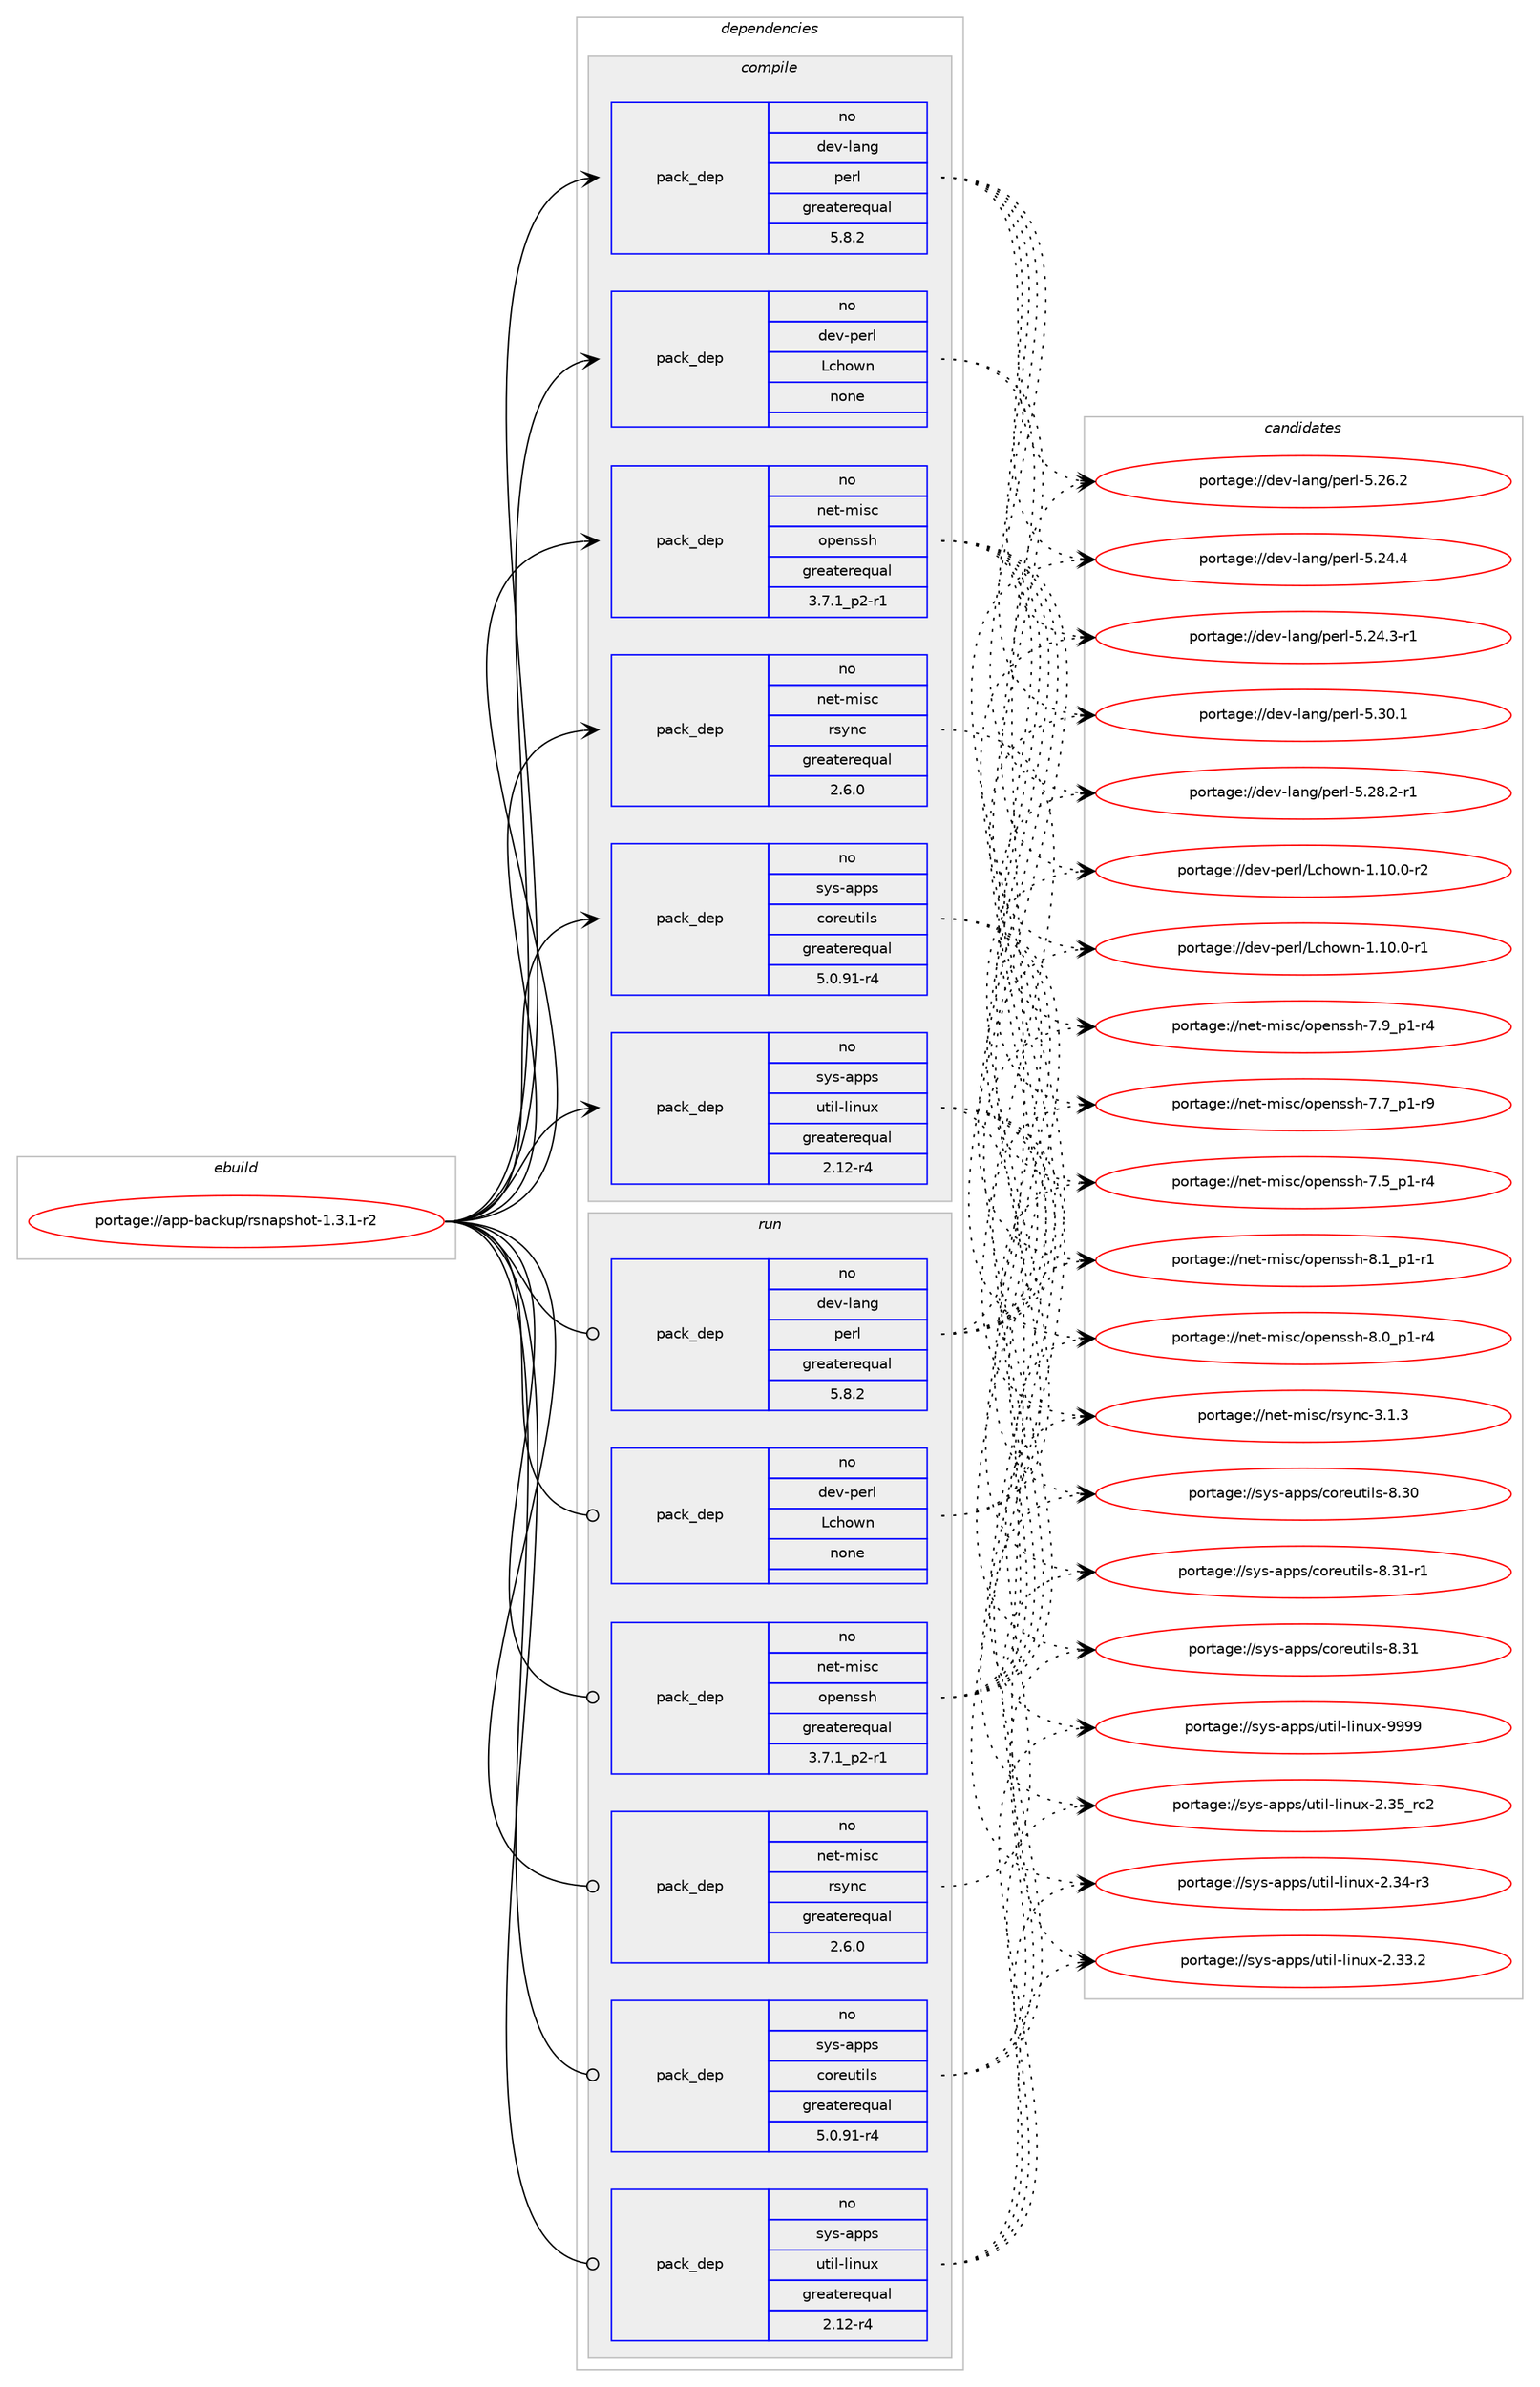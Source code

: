 digraph prolog {

# *************
# Graph options
# *************

newrank=true;
concentrate=true;
compound=true;
graph [rankdir=LR,fontname=Helvetica,fontsize=10,ranksep=1.5];#, ranksep=2.5, nodesep=0.2];
edge  [arrowhead=vee];
node  [fontname=Helvetica,fontsize=10];

# **********
# The ebuild
# **********

subgraph cluster_leftcol {
color=gray;
label=<<i>ebuild</i>>;
id [label="portage://app-backup/rsnapshot-1.3.1-r2", color=red, width=4, href="../app-backup/rsnapshot-1.3.1-r2.svg"];
}

# ****************
# The dependencies
# ****************

subgraph cluster_midcol {
color=gray;
label=<<i>dependencies</i>>;
subgraph cluster_compile {
fillcolor="#eeeeee";
style=filled;
label=<<i>compile</i>>;
subgraph pack484735 {
dependency645328 [label=<<TABLE BORDER="0" CELLBORDER="1" CELLSPACING="0" CELLPADDING="4" WIDTH="220"><TR><TD ROWSPAN="6" CELLPADDING="30">pack_dep</TD></TR><TR><TD WIDTH="110">no</TD></TR><TR><TD>dev-lang</TD></TR><TR><TD>perl</TD></TR><TR><TD>greaterequal</TD></TR><TR><TD>5.8.2</TD></TR></TABLE>>, shape=none, color=blue];
}
id:e -> dependency645328:w [weight=20,style="solid",arrowhead="vee"];
subgraph pack484736 {
dependency645329 [label=<<TABLE BORDER="0" CELLBORDER="1" CELLSPACING="0" CELLPADDING="4" WIDTH="220"><TR><TD ROWSPAN="6" CELLPADDING="30">pack_dep</TD></TR><TR><TD WIDTH="110">no</TD></TR><TR><TD>dev-perl</TD></TR><TR><TD>Lchown</TD></TR><TR><TD>none</TD></TR><TR><TD></TD></TR></TABLE>>, shape=none, color=blue];
}
id:e -> dependency645329:w [weight=20,style="solid",arrowhead="vee"];
subgraph pack484737 {
dependency645330 [label=<<TABLE BORDER="0" CELLBORDER="1" CELLSPACING="0" CELLPADDING="4" WIDTH="220"><TR><TD ROWSPAN="6" CELLPADDING="30">pack_dep</TD></TR><TR><TD WIDTH="110">no</TD></TR><TR><TD>net-misc</TD></TR><TR><TD>openssh</TD></TR><TR><TD>greaterequal</TD></TR><TR><TD>3.7.1_p2-r1</TD></TR></TABLE>>, shape=none, color=blue];
}
id:e -> dependency645330:w [weight=20,style="solid",arrowhead="vee"];
subgraph pack484738 {
dependency645331 [label=<<TABLE BORDER="0" CELLBORDER="1" CELLSPACING="0" CELLPADDING="4" WIDTH="220"><TR><TD ROWSPAN="6" CELLPADDING="30">pack_dep</TD></TR><TR><TD WIDTH="110">no</TD></TR><TR><TD>net-misc</TD></TR><TR><TD>rsync</TD></TR><TR><TD>greaterequal</TD></TR><TR><TD>2.6.0</TD></TR></TABLE>>, shape=none, color=blue];
}
id:e -> dependency645331:w [weight=20,style="solid",arrowhead="vee"];
subgraph pack484739 {
dependency645332 [label=<<TABLE BORDER="0" CELLBORDER="1" CELLSPACING="0" CELLPADDING="4" WIDTH="220"><TR><TD ROWSPAN="6" CELLPADDING="30">pack_dep</TD></TR><TR><TD WIDTH="110">no</TD></TR><TR><TD>sys-apps</TD></TR><TR><TD>coreutils</TD></TR><TR><TD>greaterequal</TD></TR><TR><TD>5.0.91-r4</TD></TR></TABLE>>, shape=none, color=blue];
}
id:e -> dependency645332:w [weight=20,style="solid",arrowhead="vee"];
subgraph pack484740 {
dependency645333 [label=<<TABLE BORDER="0" CELLBORDER="1" CELLSPACING="0" CELLPADDING="4" WIDTH="220"><TR><TD ROWSPAN="6" CELLPADDING="30">pack_dep</TD></TR><TR><TD WIDTH="110">no</TD></TR><TR><TD>sys-apps</TD></TR><TR><TD>util-linux</TD></TR><TR><TD>greaterequal</TD></TR><TR><TD>2.12-r4</TD></TR></TABLE>>, shape=none, color=blue];
}
id:e -> dependency645333:w [weight=20,style="solid",arrowhead="vee"];
}
subgraph cluster_compileandrun {
fillcolor="#eeeeee";
style=filled;
label=<<i>compile and run</i>>;
}
subgraph cluster_run {
fillcolor="#eeeeee";
style=filled;
label=<<i>run</i>>;
subgraph pack484741 {
dependency645334 [label=<<TABLE BORDER="0" CELLBORDER="1" CELLSPACING="0" CELLPADDING="4" WIDTH="220"><TR><TD ROWSPAN="6" CELLPADDING="30">pack_dep</TD></TR><TR><TD WIDTH="110">no</TD></TR><TR><TD>dev-lang</TD></TR><TR><TD>perl</TD></TR><TR><TD>greaterequal</TD></TR><TR><TD>5.8.2</TD></TR></TABLE>>, shape=none, color=blue];
}
id:e -> dependency645334:w [weight=20,style="solid",arrowhead="odot"];
subgraph pack484742 {
dependency645335 [label=<<TABLE BORDER="0" CELLBORDER="1" CELLSPACING="0" CELLPADDING="4" WIDTH="220"><TR><TD ROWSPAN="6" CELLPADDING="30">pack_dep</TD></TR><TR><TD WIDTH="110">no</TD></TR><TR><TD>dev-perl</TD></TR><TR><TD>Lchown</TD></TR><TR><TD>none</TD></TR><TR><TD></TD></TR></TABLE>>, shape=none, color=blue];
}
id:e -> dependency645335:w [weight=20,style="solid",arrowhead="odot"];
subgraph pack484743 {
dependency645336 [label=<<TABLE BORDER="0" CELLBORDER="1" CELLSPACING="0" CELLPADDING="4" WIDTH="220"><TR><TD ROWSPAN="6" CELLPADDING="30">pack_dep</TD></TR><TR><TD WIDTH="110">no</TD></TR><TR><TD>net-misc</TD></TR><TR><TD>openssh</TD></TR><TR><TD>greaterequal</TD></TR><TR><TD>3.7.1_p2-r1</TD></TR></TABLE>>, shape=none, color=blue];
}
id:e -> dependency645336:w [weight=20,style="solid",arrowhead="odot"];
subgraph pack484744 {
dependency645337 [label=<<TABLE BORDER="0" CELLBORDER="1" CELLSPACING="0" CELLPADDING="4" WIDTH="220"><TR><TD ROWSPAN="6" CELLPADDING="30">pack_dep</TD></TR><TR><TD WIDTH="110">no</TD></TR><TR><TD>net-misc</TD></TR><TR><TD>rsync</TD></TR><TR><TD>greaterequal</TD></TR><TR><TD>2.6.0</TD></TR></TABLE>>, shape=none, color=blue];
}
id:e -> dependency645337:w [weight=20,style="solid",arrowhead="odot"];
subgraph pack484745 {
dependency645338 [label=<<TABLE BORDER="0" CELLBORDER="1" CELLSPACING="0" CELLPADDING="4" WIDTH="220"><TR><TD ROWSPAN="6" CELLPADDING="30">pack_dep</TD></TR><TR><TD WIDTH="110">no</TD></TR><TR><TD>sys-apps</TD></TR><TR><TD>coreutils</TD></TR><TR><TD>greaterequal</TD></TR><TR><TD>5.0.91-r4</TD></TR></TABLE>>, shape=none, color=blue];
}
id:e -> dependency645338:w [weight=20,style="solid",arrowhead="odot"];
subgraph pack484746 {
dependency645339 [label=<<TABLE BORDER="0" CELLBORDER="1" CELLSPACING="0" CELLPADDING="4" WIDTH="220"><TR><TD ROWSPAN="6" CELLPADDING="30">pack_dep</TD></TR><TR><TD WIDTH="110">no</TD></TR><TR><TD>sys-apps</TD></TR><TR><TD>util-linux</TD></TR><TR><TD>greaterequal</TD></TR><TR><TD>2.12-r4</TD></TR></TABLE>>, shape=none, color=blue];
}
id:e -> dependency645339:w [weight=20,style="solid",arrowhead="odot"];
}
}

# **************
# The candidates
# **************

subgraph cluster_choices {
rank=same;
color=gray;
label=<<i>candidates</i>>;

subgraph choice484735 {
color=black;
nodesep=1;
choice10010111845108971101034711210111410845534651484649 [label="portage://dev-lang/perl-5.30.1", color=red, width=4,href="../dev-lang/perl-5.30.1.svg"];
choice100101118451089711010347112101114108455346505646504511449 [label="portage://dev-lang/perl-5.28.2-r1", color=red, width=4,href="../dev-lang/perl-5.28.2-r1.svg"];
choice10010111845108971101034711210111410845534650544650 [label="portage://dev-lang/perl-5.26.2", color=red, width=4,href="../dev-lang/perl-5.26.2.svg"];
choice10010111845108971101034711210111410845534650524652 [label="portage://dev-lang/perl-5.24.4", color=red, width=4,href="../dev-lang/perl-5.24.4.svg"];
choice100101118451089711010347112101114108455346505246514511449 [label="portage://dev-lang/perl-5.24.3-r1", color=red, width=4,href="../dev-lang/perl-5.24.3-r1.svg"];
dependency645328:e -> choice10010111845108971101034711210111410845534651484649:w [style=dotted,weight="100"];
dependency645328:e -> choice100101118451089711010347112101114108455346505646504511449:w [style=dotted,weight="100"];
dependency645328:e -> choice10010111845108971101034711210111410845534650544650:w [style=dotted,weight="100"];
dependency645328:e -> choice10010111845108971101034711210111410845534650524652:w [style=dotted,weight="100"];
dependency645328:e -> choice100101118451089711010347112101114108455346505246514511449:w [style=dotted,weight="100"];
}
subgraph choice484736 {
color=black;
nodesep=1;
choice10010111845112101114108477699104111119110454946494846484511450 [label="portage://dev-perl/Lchown-1.10.0-r2", color=red, width=4,href="../dev-perl/Lchown-1.10.0-r2.svg"];
choice10010111845112101114108477699104111119110454946494846484511449 [label="portage://dev-perl/Lchown-1.10.0-r1", color=red, width=4,href="../dev-perl/Lchown-1.10.0-r1.svg"];
dependency645329:e -> choice10010111845112101114108477699104111119110454946494846484511450:w [style=dotted,weight="100"];
dependency645329:e -> choice10010111845112101114108477699104111119110454946494846484511449:w [style=dotted,weight="100"];
}
subgraph choice484737 {
color=black;
nodesep=1;
choice1101011164510910511599471111121011101151151044556464995112494511449 [label="portage://net-misc/openssh-8.1_p1-r1", color=red, width=4,href="../net-misc/openssh-8.1_p1-r1.svg"];
choice1101011164510910511599471111121011101151151044556464895112494511452 [label="portage://net-misc/openssh-8.0_p1-r4", color=red, width=4,href="../net-misc/openssh-8.0_p1-r4.svg"];
choice1101011164510910511599471111121011101151151044555465795112494511452 [label="portage://net-misc/openssh-7.9_p1-r4", color=red, width=4,href="../net-misc/openssh-7.9_p1-r4.svg"];
choice1101011164510910511599471111121011101151151044555465595112494511457 [label="portage://net-misc/openssh-7.7_p1-r9", color=red, width=4,href="../net-misc/openssh-7.7_p1-r9.svg"];
choice1101011164510910511599471111121011101151151044555465395112494511452 [label="portage://net-misc/openssh-7.5_p1-r4", color=red, width=4,href="../net-misc/openssh-7.5_p1-r4.svg"];
dependency645330:e -> choice1101011164510910511599471111121011101151151044556464995112494511449:w [style=dotted,weight="100"];
dependency645330:e -> choice1101011164510910511599471111121011101151151044556464895112494511452:w [style=dotted,weight="100"];
dependency645330:e -> choice1101011164510910511599471111121011101151151044555465795112494511452:w [style=dotted,weight="100"];
dependency645330:e -> choice1101011164510910511599471111121011101151151044555465595112494511457:w [style=dotted,weight="100"];
dependency645330:e -> choice1101011164510910511599471111121011101151151044555465395112494511452:w [style=dotted,weight="100"];
}
subgraph choice484738 {
color=black;
nodesep=1;
choice11010111645109105115994711411512111099455146494651 [label="portage://net-misc/rsync-3.1.3", color=red, width=4,href="../net-misc/rsync-3.1.3.svg"];
dependency645331:e -> choice11010111645109105115994711411512111099455146494651:w [style=dotted,weight="100"];
}
subgraph choice484739 {
color=black;
nodesep=1;
choice1151211154597112112115479911111410111711610510811545564651494511449 [label="portage://sys-apps/coreutils-8.31-r1", color=red, width=4,href="../sys-apps/coreutils-8.31-r1.svg"];
choice115121115459711211211547991111141011171161051081154556465149 [label="portage://sys-apps/coreutils-8.31", color=red, width=4,href="../sys-apps/coreutils-8.31.svg"];
choice115121115459711211211547991111141011171161051081154556465148 [label="portage://sys-apps/coreutils-8.30", color=red, width=4,href="../sys-apps/coreutils-8.30.svg"];
dependency645332:e -> choice1151211154597112112115479911111410111711610510811545564651494511449:w [style=dotted,weight="100"];
dependency645332:e -> choice115121115459711211211547991111141011171161051081154556465149:w [style=dotted,weight="100"];
dependency645332:e -> choice115121115459711211211547991111141011171161051081154556465148:w [style=dotted,weight="100"];
}
subgraph choice484740 {
color=black;
nodesep=1;
choice115121115459711211211547117116105108451081051101171204557575757 [label="portage://sys-apps/util-linux-9999", color=red, width=4,href="../sys-apps/util-linux-9999.svg"];
choice115121115459711211211547117116105108451081051101171204550465153951149950 [label="portage://sys-apps/util-linux-2.35_rc2", color=red, width=4,href="../sys-apps/util-linux-2.35_rc2.svg"];
choice1151211154597112112115471171161051084510810511011712045504651524511451 [label="portage://sys-apps/util-linux-2.34-r3", color=red, width=4,href="../sys-apps/util-linux-2.34-r3.svg"];
choice1151211154597112112115471171161051084510810511011712045504651514650 [label="portage://sys-apps/util-linux-2.33.2", color=red, width=4,href="../sys-apps/util-linux-2.33.2.svg"];
dependency645333:e -> choice115121115459711211211547117116105108451081051101171204557575757:w [style=dotted,weight="100"];
dependency645333:e -> choice115121115459711211211547117116105108451081051101171204550465153951149950:w [style=dotted,weight="100"];
dependency645333:e -> choice1151211154597112112115471171161051084510810511011712045504651524511451:w [style=dotted,weight="100"];
dependency645333:e -> choice1151211154597112112115471171161051084510810511011712045504651514650:w [style=dotted,weight="100"];
}
subgraph choice484741 {
color=black;
nodesep=1;
choice10010111845108971101034711210111410845534651484649 [label="portage://dev-lang/perl-5.30.1", color=red, width=4,href="../dev-lang/perl-5.30.1.svg"];
choice100101118451089711010347112101114108455346505646504511449 [label="portage://dev-lang/perl-5.28.2-r1", color=red, width=4,href="../dev-lang/perl-5.28.2-r1.svg"];
choice10010111845108971101034711210111410845534650544650 [label="portage://dev-lang/perl-5.26.2", color=red, width=4,href="../dev-lang/perl-5.26.2.svg"];
choice10010111845108971101034711210111410845534650524652 [label="portage://dev-lang/perl-5.24.4", color=red, width=4,href="../dev-lang/perl-5.24.4.svg"];
choice100101118451089711010347112101114108455346505246514511449 [label="portage://dev-lang/perl-5.24.3-r1", color=red, width=4,href="../dev-lang/perl-5.24.3-r1.svg"];
dependency645334:e -> choice10010111845108971101034711210111410845534651484649:w [style=dotted,weight="100"];
dependency645334:e -> choice100101118451089711010347112101114108455346505646504511449:w [style=dotted,weight="100"];
dependency645334:e -> choice10010111845108971101034711210111410845534650544650:w [style=dotted,weight="100"];
dependency645334:e -> choice10010111845108971101034711210111410845534650524652:w [style=dotted,weight="100"];
dependency645334:e -> choice100101118451089711010347112101114108455346505246514511449:w [style=dotted,weight="100"];
}
subgraph choice484742 {
color=black;
nodesep=1;
choice10010111845112101114108477699104111119110454946494846484511450 [label="portage://dev-perl/Lchown-1.10.0-r2", color=red, width=4,href="../dev-perl/Lchown-1.10.0-r2.svg"];
choice10010111845112101114108477699104111119110454946494846484511449 [label="portage://dev-perl/Lchown-1.10.0-r1", color=red, width=4,href="../dev-perl/Lchown-1.10.0-r1.svg"];
dependency645335:e -> choice10010111845112101114108477699104111119110454946494846484511450:w [style=dotted,weight="100"];
dependency645335:e -> choice10010111845112101114108477699104111119110454946494846484511449:w [style=dotted,weight="100"];
}
subgraph choice484743 {
color=black;
nodesep=1;
choice1101011164510910511599471111121011101151151044556464995112494511449 [label="portage://net-misc/openssh-8.1_p1-r1", color=red, width=4,href="../net-misc/openssh-8.1_p1-r1.svg"];
choice1101011164510910511599471111121011101151151044556464895112494511452 [label="portage://net-misc/openssh-8.0_p1-r4", color=red, width=4,href="../net-misc/openssh-8.0_p1-r4.svg"];
choice1101011164510910511599471111121011101151151044555465795112494511452 [label="portage://net-misc/openssh-7.9_p1-r4", color=red, width=4,href="../net-misc/openssh-7.9_p1-r4.svg"];
choice1101011164510910511599471111121011101151151044555465595112494511457 [label="portage://net-misc/openssh-7.7_p1-r9", color=red, width=4,href="../net-misc/openssh-7.7_p1-r9.svg"];
choice1101011164510910511599471111121011101151151044555465395112494511452 [label="portage://net-misc/openssh-7.5_p1-r4", color=red, width=4,href="../net-misc/openssh-7.5_p1-r4.svg"];
dependency645336:e -> choice1101011164510910511599471111121011101151151044556464995112494511449:w [style=dotted,weight="100"];
dependency645336:e -> choice1101011164510910511599471111121011101151151044556464895112494511452:w [style=dotted,weight="100"];
dependency645336:e -> choice1101011164510910511599471111121011101151151044555465795112494511452:w [style=dotted,weight="100"];
dependency645336:e -> choice1101011164510910511599471111121011101151151044555465595112494511457:w [style=dotted,weight="100"];
dependency645336:e -> choice1101011164510910511599471111121011101151151044555465395112494511452:w [style=dotted,weight="100"];
}
subgraph choice484744 {
color=black;
nodesep=1;
choice11010111645109105115994711411512111099455146494651 [label="portage://net-misc/rsync-3.1.3", color=red, width=4,href="../net-misc/rsync-3.1.3.svg"];
dependency645337:e -> choice11010111645109105115994711411512111099455146494651:w [style=dotted,weight="100"];
}
subgraph choice484745 {
color=black;
nodesep=1;
choice1151211154597112112115479911111410111711610510811545564651494511449 [label="portage://sys-apps/coreutils-8.31-r1", color=red, width=4,href="../sys-apps/coreutils-8.31-r1.svg"];
choice115121115459711211211547991111141011171161051081154556465149 [label="portage://sys-apps/coreutils-8.31", color=red, width=4,href="../sys-apps/coreutils-8.31.svg"];
choice115121115459711211211547991111141011171161051081154556465148 [label="portage://sys-apps/coreutils-8.30", color=red, width=4,href="../sys-apps/coreutils-8.30.svg"];
dependency645338:e -> choice1151211154597112112115479911111410111711610510811545564651494511449:w [style=dotted,weight="100"];
dependency645338:e -> choice115121115459711211211547991111141011171161051081154556465149:w [style=dotted,weight="100"];
dependency645338:e -> choice115121115459711211211547991111141011171161051081154556465148:w [style=dotted,weight="100"];
}
subgraph choice484746 {
color=black;
nodesep=1;
choice115121115459711211211547117116105108451081051101171204557575757 [label="portage://sys-apps/util-linux-9999", color=red, width=4,href="../sys-apps/util-linux-9999.svg"];
choice115121115459711211211547117116105108451081051101171204550465153951149950 [label="portage://sys-apps/util-linux-2.35_rc2", color=red, width=4,href="../sys-apps/util-linux-2.35_rc2.svg"];
choice1151211154597112112115471171161051084510810511011712045504651524511451 [label="portage://sys-apps/util-linux-2.34-r3", color=red, width=4,href="../sys-apps/util-linux-2.34-r3.svg"];
choice1151211154597112112115471171161051084510810511011712045504651514650 [label="portage://sys-apps/util-linux-2.33.2", color=red, width=4,href="../sys-apps/util-linux-2.33.2.svg"];
dependency645339:e -> choice115121115459711211211547117116105108451081051101171204557575757:w [style=dotted,weight="100"];
dependency645339:e -> choice115121115459711211211547117116105108451081051101171204550465153951149950:w [style=dotted,weight="100"];
dependency645339:e -> choice1151211154597112112115471171161051084510810511011712045504651524511451:w [style=dotted,weight="100"];
dependency645339:e -> choice1151211154597112112115471171161051084510810511011712045504651514650:w [style=dotted,weight="100"];
}
}

}
